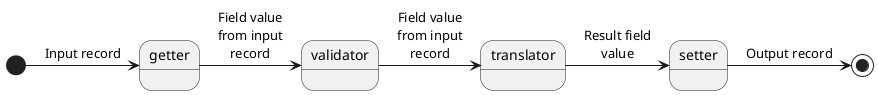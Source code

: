 @startuml
[*] -> getter : Input record
getter -> validator : Field value\nfrom input\nrecord
validator -> translator : Field value\nfrom input\nrecord
translator -> setter : Result field\nvalue
setter -> [*] : Output record
@enduml